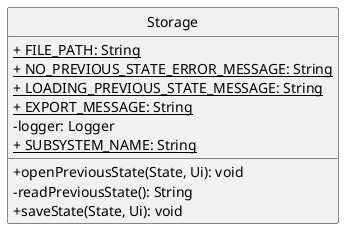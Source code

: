 @startuml
'https://plantuml.com/sequence-diagram
hide circle
skinparam classAttributeIconSize 0

class Storage {
    <u>+ FILE_PATH: String
    <u>+ NO_PREVIOUS_STATE_ERROR_MESSAGE: String
    <u>+ LOADING_PREVIOUS_STATE_MESSAGE: String
    <u>+ EXPORT_MESSAGE: String
    - logger: Logger
    <u>+ SUBSYSTEM_NAME: String

    + openPreviousState(State, Ui): void
    - readPreviousState(): String
    + saveState(State, Ui): void
}
@enduml
